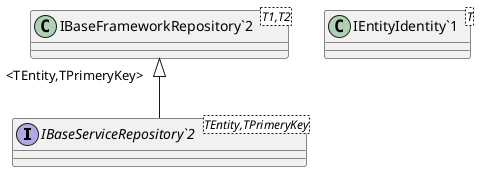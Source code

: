 @startuml
interface "IBaseServiceRepository`2"<TEntity,TPrimeryKey> {
}
class "IBaseFrameworkRepository`2"<T1,T2> {
}
class "IEntityIdentity`1"<T> {
}
"IBaseFrameworkRepository`2" "<TEntity,TPrimeryKey>" <|-- "IBaseServiceRepository`2"
@enduml
